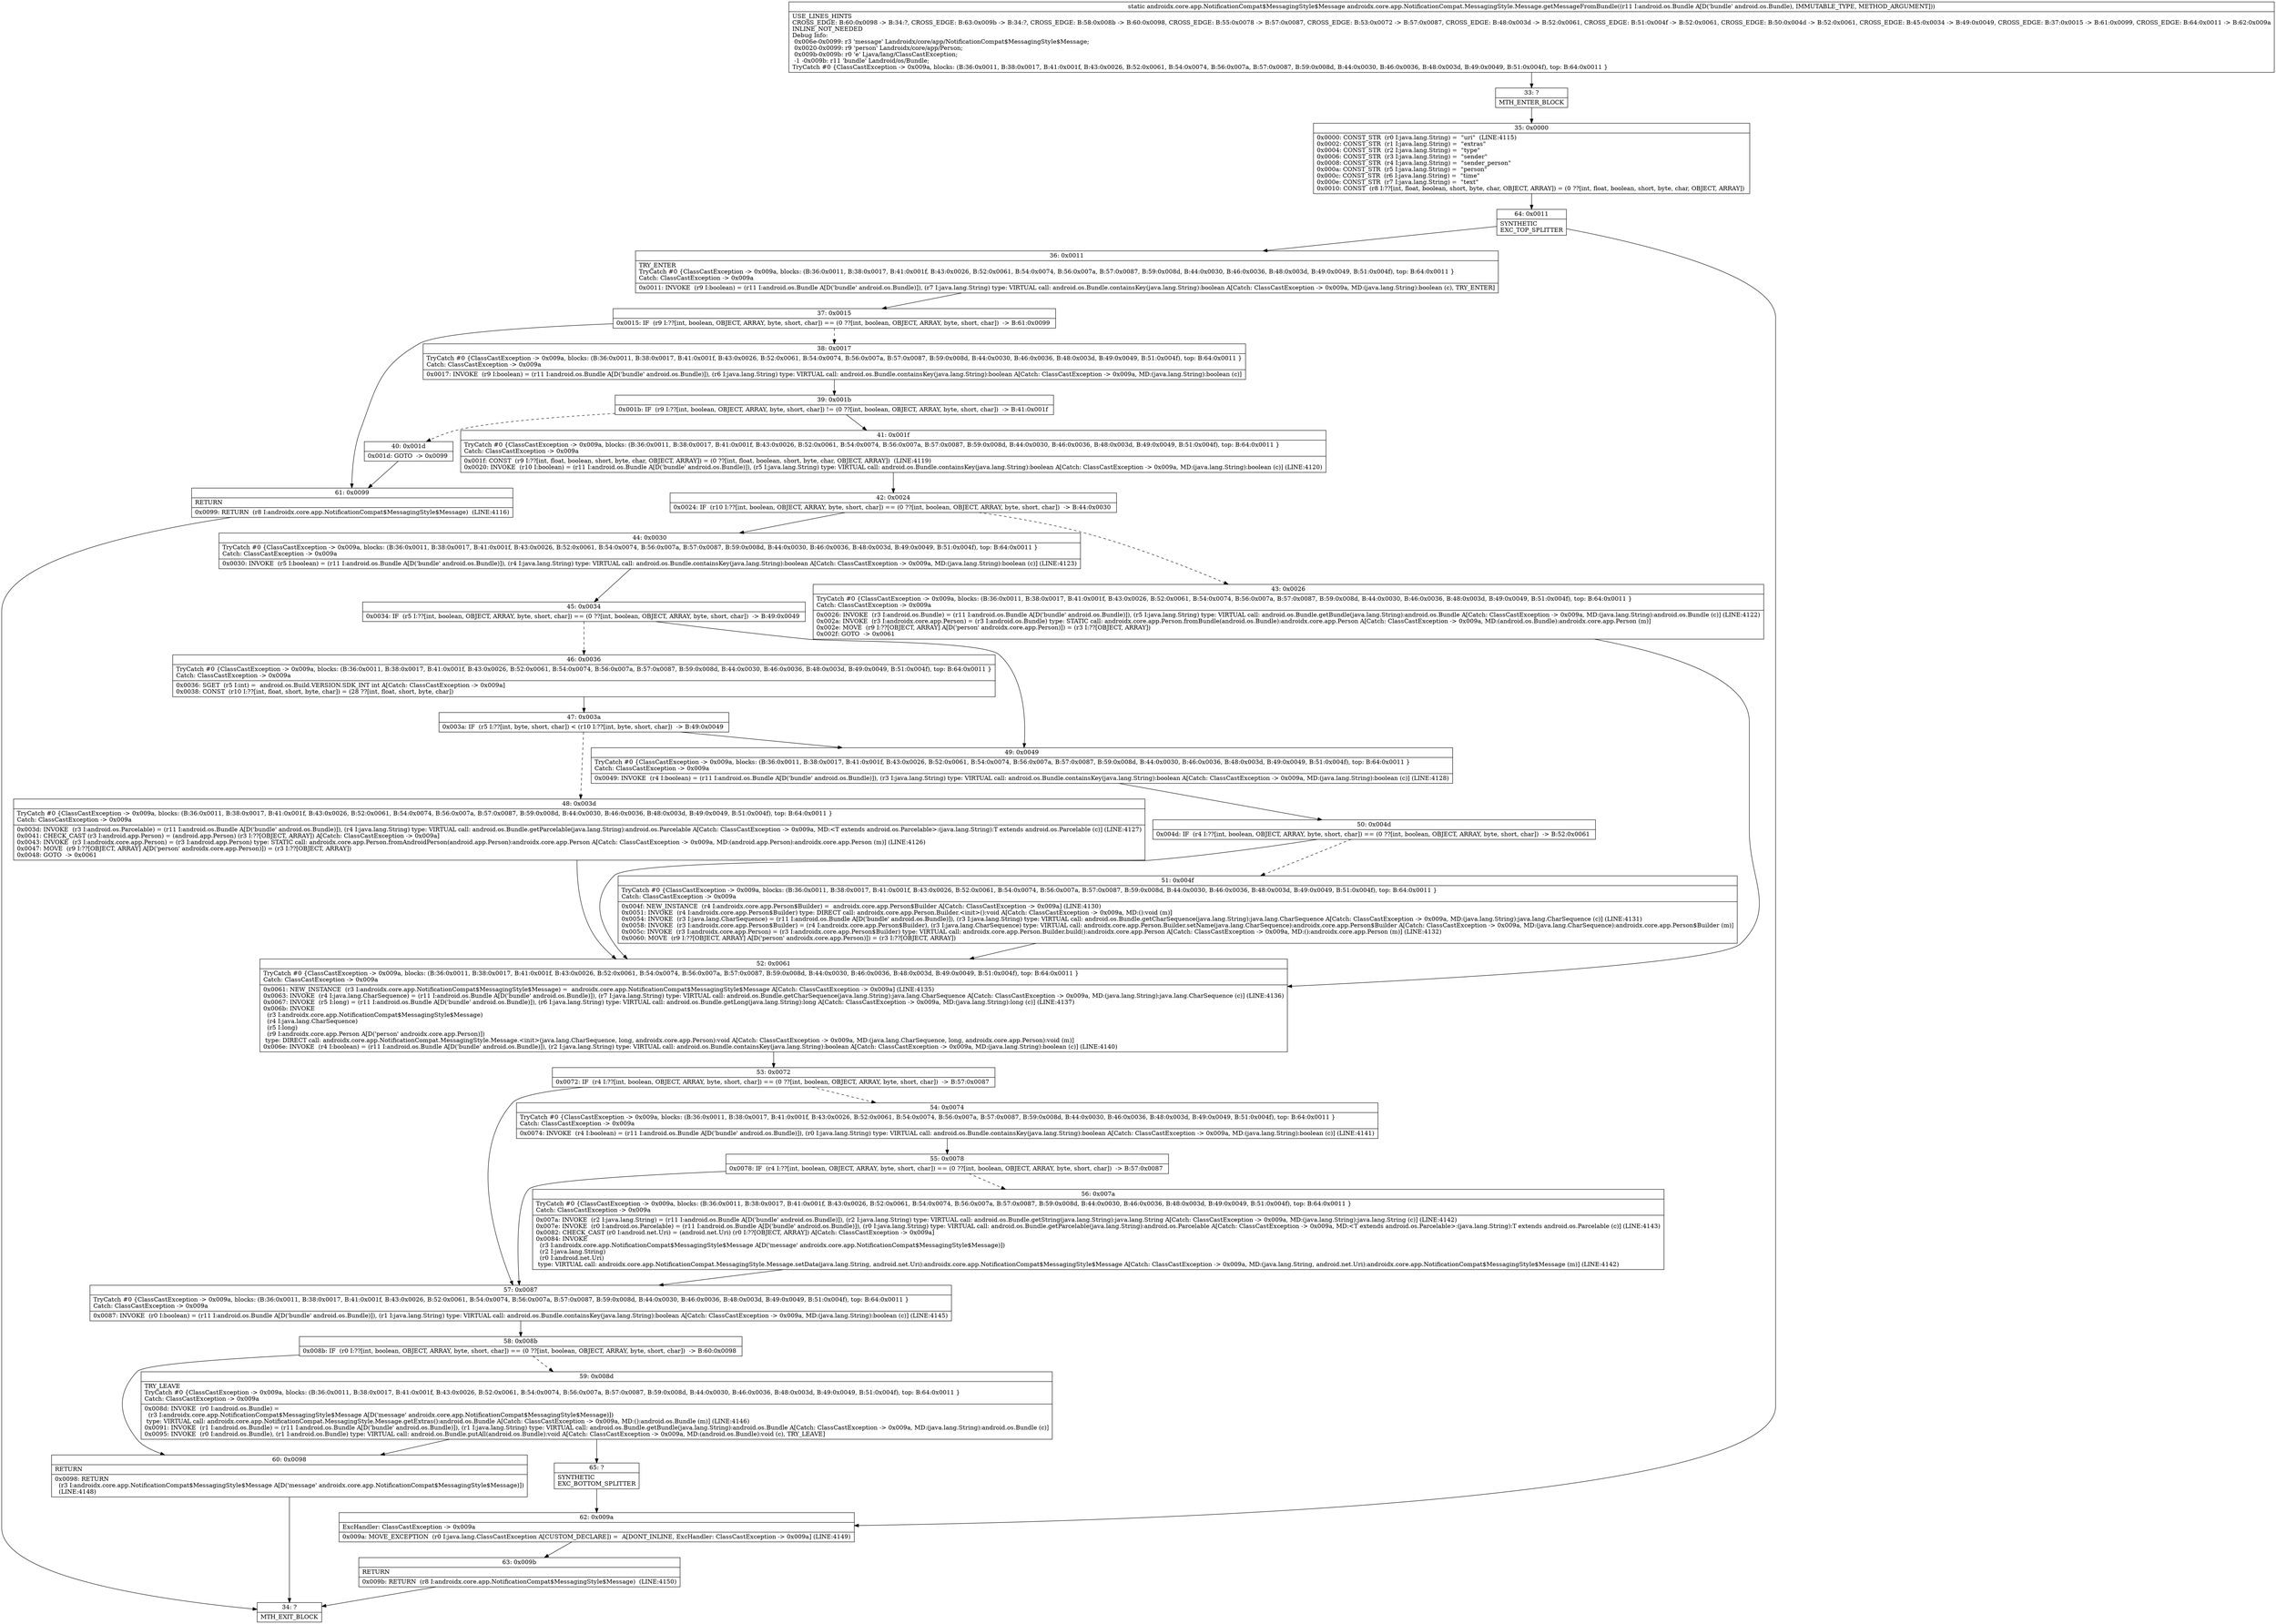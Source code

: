 digraph "CFG forandroidx.core.app.NotificationCompat.MessagingStyle.Message.getMessageFromBundle(Landroid\/os\/Bundle;)Landroidx\/core\/app\/NotificationCompat$MessagingStyle$Message;" {
Node_33 [shape=record,label="{33\:\ ?|MTH_ENTER_BLOCK\l}"];
Node_35 [shape=record,label="{35\:\ 0x0000|0x0000: CONST_STR  (r0 I:java.lang.String) =  \"uri\"  (LINE:4115)\l0x0002: CONST_STR  (r1 I:java.lang.String) =  \"extras\" \l0x0004: CONST_STR  (r2 I:java.lang.String) =  \"type\" \l0x0006: CONST_STR  (r3 I:java.lang.String) =  \"sender\" \l0x0008: CONST_STR  (r4 I:java.lang.String) =  \"sender_person\" \l0x000a: CONST_STR  (r5 I:java.lang.String) =  \"person\" \l0x000c: CONST_STR  (r6 I:java.lang.String) =  \"time\" \l0x000e: CONST_STR  (r7 I:java.lang.String) =  \"text\" \l0x0010: CONST  (r8 I:??[int, float, boolean, short, byte, char, OBJECT, ARRAY]) = (0 ??[int, float, boolean, short, byte, char, OBJECT, ARRAY]) \l}"];
Node_64 [shape=record,label="{64\:\ 0x0011|SYNTHETIC\lEXC_TOP_SPLITTER\l}"];
Node_36 [shape=record,label="{36\:\ 0x0011|TRY_ENTER\lTryCatch #0 \{ClassCastException \-\> 0x009a, blocks: (B:36:0x0011, B:38:0x0017, B:41:0x001f, B:43:0x0026, B:52:0x0061, B:54:0x0074, B:56:0x007a, B:57:0x0087, B:59:0x008d, B:44:0x0030, B:46:0x0036, B:48:0x003d, B:49:0x0049, B:51:0x004f), top: B:64:0x0011 \}\lCatch: ClassCastException \-\> 0x009a\l|0x0011: INVOKE  (r9 I:boolean) = (r11 I:android.os.Bundle A[D('bundle' android.os.Bundle)]), (r7 I:java.lang.String) type: VIRTUAL call: android.os.Bundle.containsKey(java.lang.String):boolean A[Catch: ClassCastException \-\> 0x009a, MD:(java.lang.String):boolean (c), TRY_ENTER]\l}"];
Node_37 [shape=record,label="{37\:\ 0x0015|0x0015: IF  (r9 I:??[int, boolean, OBJECT, ARRAY, byte, short, char]) == (0 ??[int, boolean, OBJECT, ARRAY, byte, short, char])  \-\> B:61:0x0099 \l}"];
Node_38 [shape=record,label="{38\:\ 0x0017|TryCatch #0 \{ClassCastException \-\> 0x009a, blocks: (B:36:0x0011, B:38:0x0017, B:41:0x001f, B:43:0x0026, B:52:0x0061, B:54:0x0074, B:56:0x007a, B:57:0x0087, B:59:0x008d, B:44:0x0030, B:46:0x0036, B:48:0x003d, B:49:0x0049, B:51:0x004f), top: B:64:0x0011 \}\lCatch: ClassCastException \-\> 0x009a\l|0x0017: INVOKE  (r9 I:boolean) = (r11 I:android.os.Bundle A[D('bundle' android.os.Bundle)]), (r6 I:java.lang.String) type: VIRTUAL call: android.os.Bundle.containsKey(java.lang.String):boolean A[Catch: ClassCastException \-\> 0x009a, MD:(java.lang.String):boolean (c)]\l}"];
Node_39 [shape=record,label="{39\:\ 0x001b|0x001b: IF  (r9 I:??[int, boolean, OBJECT, ARRAY, byte, short, char]) != (0 ??[int, boolean, OBJECT, ARRAY, byte, short, char])  \-\> B:41:0x001f \l}"];
Node_40 [shape=record,label="{40\:\ 0x001d|0x001d: GOTO  \-\> 0x0099 \l}"];
Node_41 [shape=record,label="{41\:\ 0x001f|TryCatch #0 \{ClassCastException \-\> 0x009a, blocks: (B:36:0x0011, B:38:0x0017, B:41:0x001f, B:43:0x0026, B:52:0x0061, B:54:0x0074, B:56:0x007a, B:57:0x0087, B:59:0x008d, B:44:0x0030, B:46:0x0036, B:48:0x003d, B:49:0x0049, B:51:0x004f), top: B:64:0x0011 \}\lCatch: ClassCastException \-\> 0x009a\l|0x001f: CONST  (r9 I:??[int, float, boolean, short, byte, char, OBJECT, ARRAY]) = (0 ??[int, float, boolean, short, byte, char, OBJECT, ARRAY])  (LINE:4119)\l0x0020: INVOKE  (r10 I:boolean) = (r11 I:android.os.Bundle A[D('bundle' android.os.Bundle)]), (r5 I:java.lang.String) type: VIRTUAL call: android.os.Bundle.containsKey(java.lang.String):boolean A[Catch: ClassCastException \-\> 0x009a, MD:(java.lang.String):boolean (c)] (LINE:4120)\l}"];
Node_42 [shape=record,label="{42\:\ 0x0024|0x0024: IF  (r10 I:??[int, boolean, OBJECT, ARRAY, byte, short, char]) == (0 ??[int, boolean, OBJECT, ARRAY, byte, short, char])  \-\> B:44:0x0030 \l}"];
Node_43 [shape=record,label="{43\:\ 0x0026|TryCatch #0 \{ClassCastException \-\> 0x009a, blocks: (B:36:0x0011, B:38:0x0017, B:41:0x001f, B:43:0x0026, B:52:0x0061, B:54:0x0074, B:56:0x007a, B:57:0x0087, B:59:0x008d, B:44:0x0030, B:46:0x0036, B:48:0x003d, B:49:0x0049, B:51:0x004f), top: B:64:0x0011 \}\lCatch: ClassCastException \-\> 0x009a\l|0x0026: INVOKE  (r3 I:android.os.Bundle) = (r11 I:android.os.Bundle A[D('bundle' android.os.Bundle)]), (r5 I:java.lang.String) type: VIRTUAL call: android.os.Bundle.getBundle(java.lang.String):android.os.Bundle A[Catch: ClassCastException \-\> 0x009a, MD:(java.lang.String):android.os.Bundle (c)] (LINE:4122)\l0x002a: INVOKE  (r3 I:androidx.core.app.Person) = (r3 I:android.os.Bundle) type: STATIC call: androidx.core.app.Person.fromBundle(android.os.Bundle):androidx.core.app.Person A[Catch: ClassCastException \-\> 0x009a, MD:(android.os.Bundle):androidx.core.app.Person (m)]\l0x002e: MOVE  (r9 I:??[OBJECT, ARRAY] A[D('person' androidx.core.app.Person)]) = (r3 I:??[OBJECT, ARRAY]) \l0x002f: GOTO  \-\> 0x0061 \l}"];
Node_52 [shape=record,label="{52\:\ 0x0061|TryCatch #0 \{ClassCastException \-\> 0x009a, blocks: (B:36:0x0011, B:38:0x0017, B:41:0x001f, B:43:0x0026, B:52:0x0061, B:54:0x0074, B:56:0x007a, B:57:0x0087, B:59:0x008d, B:44:0x0030, B:46:0x0036, B:48:0x003d, B:49:0x0049, B:51:0x004f), top: B:64:0x0011 \}\lCatch: ClassCastException \-\> 0x009a\l|0x0061: NEW_INSTANCE  (r3 I:androidx.core.app.NotificationCompat$MessagingStyle$Message) =  androidx.core.app.NotificationCompat$MessagingStyle$Message A[Catch: ClassCastException \-\> 0x009a] (LINE:4135)\l0x0063: INVOKE  (r4 I:java.lang.CharSequence) = (r11 I:android.os.Bundle A[D('bundle' android.os.Bundle)]), (r7 I:java.lang.String) type: VIRTUAL call: android.os.Bundle.getCharSequence(java.lang.String):java.lang.CharSequence A[Catch: ClassCastException \-\> 0x009a, MD:(java.lang.String):java.lang.CharSequence (c)] (LINE:4136)\l0x0067: INVOKE  (r5 I:long) = (r11 I:android.os.Bundle A[D('bundle' android.os.Bundle)]), (r6 I:java.lang.String) type: VIRTUAL call: android.os.Bundle.getLong(java.lang.String):long A[Catch: ClassCastException \-\> 0x009a, MD:(java.lang.String):long (c)] (LINE:4137)\l0x006b: INVOKE  \l  (r3 I:androidx.core.app.NotificationCompat$MessagingStyle$Message)\l  (r4 I:java.lang.CharSequence)\l  (r5 I:long)\l  (r9 I:androidx.core.app.Person A[D('person' androidx.core.app.Person)])\l type: DIRECT call: androidx.core.app.NotificationCompat.MessagingStyle.Message.\<init\>(java.lang.CharSequence, long, androidx.core.app.Person):void A[Catch: ClassCastException \-\> 0x009a, MD:(java.lang.CharSequence, long, androidx.core.app.Person):void (m)]\l0x006e: INVOKE  (r4 I:boolean) = (r11 I:android.os.Bundle A[D('bundle' android.os.Bundle)]), (r2 I:java.lang.String) type: VIRTUAL call: android.os.Bundle.containsKey(java.lang.String):boolean A[Catch: ClassCastException \-\> 0x009a, MD:(java.lang.String):boolean (c)] (LINE:4140)\l}"];
Node_53 [shape=record,label="{53\:\ 0x0072|0x0072: IF  (r4 I:??[int, boolean, OBJECT, ARRAY, byte, short, char]) == (0 ??[int, boolean, OBJECT, ARRAY, byte, short, char])  \-\> B:57:0x0087 \l}"];
Node_54 [shape=record,label="{54\:\ 0x0074|TryCatch #0 \{ClassCastException \-\> 0x009a, blocks: (B:36:0x0011, B:38:0x0017, B:41:0x001f, B:43:0x0026, B:52:0x0061, B:54:0x0074, B:56:0x007a, B:57:0x0087, B:59:0x008d, B:44:0x0030, B:46:0x0036, B:48:0x003d, B:49:0x0049, B:51:0x004f), top: B:64:0x0011 \}\lCatch: ClassCastException \-\> 0x009a\l|0x0074: INVOKE  (r4 I:boolean) = (r11 I:android.os.Bundle A[D('bundle' android.os.Bundle)]), (r0 I:java.lang.String) type: VIRTUAL call: android.os.Bundle.containsKey(java.lang.String):boolean A[Catch: ClassCastException \-\> 0x009a, MD:(java.lang.String):boolean (c)] (LINE:4141)\l}"];
Node_55 [shape=record,label="{55\:\ 0x0078|0x0078: IF  (r4 I:??[int, boolean, OBJECT, ARRAY, byte, short, char]) == (0 ??[int, boolean, OBJECT, ARRAY, byte, short, char])  \-\> B:57:0x0087 \l}"];
Node_56 [shape=record,label="{56\:\ 0x007a|TryCatch #0 \{ClassCastException \-\> 0x009a, blocks: (B:36:0x0011, B:38:0x0017, B:41:0x001f, B:43:0x0026, B:52:0x0061, B:54:0x0074, B:56:0x007a, B:57:0x0087, B:59:0x008d, B:44:0x0030, B:46:0x0036, B:48:0x003d, B:49:0x0049, B:51:0x004f), top: B:64:0x0011 \}\lCatch: ClassCastException \-\> 0x009a\l|0x007a: INVOKE  (r2 I:java.lang.String) = (r11 I:android.os.Bundle A[D('bundle' android.os.Bundle)]), (r2 I:java.lang.String) type: VIRTUAL call: android.os.Bundle.getString(java.lang.String):java.lang.String A[Catch: ClassCastException \-\> 0x009a, MD:(java.lang.String):java.lang.String (c)] (LINE:4142)\l0x007e: INVOKE  (r0 I:android.os.Parcelable) = (r11 I:android.os.Bundle A[D('bundle' android.os.Bundle)]), (r0 I:java.lang.String) type: VIRTUAL call: android.os.Bundle.getParcelable(java.lang.String):android.os.Parcelable A[Catch: ClassCastException \-\> 0x009a, MD:\<T extends android.os.Parcelable\>:(java.lang.String):T extends android.os.Parcelable (c)] (LINE:4143)\l0x0082: CHECK_CAST (r0 I:android.net.Uri) = (android.net.Uri) (r0 I:??[OBJECT, ARRAY]) A[Catch: ClassCastException \-\> 0x009a]\l0x0084: INVOKE  \l  (r3 I:androidx.core.app.NotificationCompat$MessagingStyle$Message A[D('message' androidx.core.app.NotificationCompat$MessagingStyle$Message)])\l  (r2 I:java.lang.String)\l  (r0 I:android.net.Uri)\l type: VIRTUAL call: androidx.core.app.NotificationCompat.MessagingStyle.Message.setData(java.lang.String, android.net.Uri):androidx.core.app.NotificationCompat$MessagingStyle$Message A[Catch: ClassCastException \-\> 0x009a, MD:(java.lang.String, android.net.Uri):androidx.core.app.NotificationCompat$MessagingStyle$Message (m)] (LINE:4142)\l}"];
Node_57 [shape=record,label="{57\:\ 0x0087|TryCatch #0 \{ClassCastException \-\> 0x009a, blocks: (B:36:0x0011, B:38:0x0017, B:41:0x001f, B:43:0x0026, B:52:0x0061, B:54:0x0074, B:56:0x007a, B:57:0x0087, B:59:0x008d, B:44:0x0030, B:46:0x0036, B:48:0x003d, B:49:0x0049, B:51:0x004f), top: B:64:0x0011 \}\lCatch: ClassCastException \-\> 0x009a\l|0x0087: INVOKE  (r0 I:boolean) = (r11 I:android.os.Bundle A[D('bundle' android.os.Bundle)]), (r1 I:java.lang.String) type: VIRTUAL call: android.os.Bundle.containsKey(java.lang.String):boolean A[Catch: ClassCastException \-\> 0x009a, MD:(java.lang.String):boolean (c)] (LINE:4145)\l}"];
Node_58 [shape=record,label="{58\:\ 0x008b|0x008b: IF  (r0 I:??[int, boolean, OBJECT, ARRAY, byte, short, char]) == (0 ??[int, boolean, OBJECT, ARRAY, byte, short, char])  \-\> B:60:0x0098 \l}"];
Node_59 [shape=record,label="{59\:\ 0x008d|TRY_LEAVE\lTryCatch #0 \{ClassCastException \-\> 0x009a, blocks: (B:36:0x0011, B:38:0x0017, B:41:0x001f, B:43:0x0026, B:52:0x0061, B:54:0x0074, B:56:0x007a, B:57:0x0087, B:59:0x008d, B:44:0x0030, B:46:0x0036, B:48:0x003d, B:49:0x0049, B:51:0x004f), top: B:64:0x0011 \}\lCatch: ClassCastException \-\> 0x009a\l|0x008d: INVOKE  (r0 I:android.os.Bundle) = \l  (r3 I:androidx.core.app.NotificationCompat$MessagingStyle$Message A[D('message' androidx.core.app.NotificationCompat$MessagingStyle$Message)])\l type: VIRTUAL call: androidx.core.app.NotificationCompat.MessagingStyle.Message.getExtras():android.os.Bundle A[Catch: ClassCastException \-\> 0x009a, MD:():android.os.Bundle (m)] (LINE:4146)\l0x0091: INVOKE  (r1 I:android.os.Bundle) = (r11 I:android.os.Bundle A[D('bundle' android.os.Bundle)]), (r1 I:java.lang.String) type: VIRTUAL call: android.os.Bundle.getBundle(java.lang.String):android.os.Bundle A[Catch: ClassCastException \-\> 0x009a, MD:(java.lang.String):android.os.Bundle (c)]\l0x0095: INVOKE  (r0 I:android.os.Bundle), (r1 I:android.os.Bundle) type: VIRTUAL call: android.os.Bundle.putAll(android.os.Bundle):void A[Catch: ClassCastException \-\> 0x009a, MD:(android.os.Bundle):void (c), TRY_LEAVE]\l}"];
Node_65 [shape=record,label="{65\:\ ?|SYNTHETIC\lEXC_BOTTOM_SPLITTER\l}"];
Node_60 [shape=record,label="{60\:\ 0x0098|RETURN\l|0x0098: RETURN  \l  (r3 I:androidx.core.app.NotificationCompat$MessagingStyle$Message A[D('message' androidx.core.app.NotificationCompat$MessagingStyle$Message)])\l  (LINE:4148)\l}"];
Node_34 [shape=record,label="{34\:\ ?|MTH_EXIT_BLOCK\l}"];
Node_44 [shape=record,label="{44\:\ 0x0030|TryCatch #0 \{ClassCastException \-\> 0x009a, blocks: (B:36:0x0011, B:38:0x0017, B:41:0x001f, B:43:0x0026, B:52:0x0061, B:54:0x0074, B:56:0x007a, B:57:0x0087, B:59:0x008d, B:44:0x0030, B:46:0x0036, B:48:0x003d, B:49:0x0049, B:51:0x004f), top: B:64:0x0011 \}\lCatch: ClassCastException \-\> 0x009a\l|0x0030: INVOKE  (r5 I:boolean) = (r11 I:android.os.Bundle A[D('bundle' android.os.Bundle)]), (r4 I:java.lang.String) type: VIRTUAL call: android.os.Bundle.containsKey(java.lang.String):boolean A[Catch: ClassCastException \-\> 0x009a, MD:(java.lang.String):boolean (c)] (LINE:4123)\l}"];
Node_45 [shape=record,label="{45\:\ 0x0034|0x0034: IF  (r5 I:??[int, boolean, OBJECT, ARRAY, byte, short, char]) == (0 ??[int, boolean, OBJECT, ARRAY, byte, short, char])  \-\> B:49:0x0049 \l}"];
Node_46 [shape=record,label="{46\:\ 0x0036|TryCatch #0 \{ClassCastException \-\> 0x009a, blocks: (B:36:0x0011, B:38:0x0017, B:41:0x001f, B:43:0x0026, B:52:0x0061, B:54:0x0074, B:56:0x007a, B:57:0x0087, B:59:0x008d, B:44:0x0030, B:46:0x0036, B:48:0x003d, B:49:0x0049, B:51:0x004f), top: B:64:0x0011 \}\lCatch: ClassCastException \-\> 0x009a\l|0x0036: SGET  (r5 I:int) =  android.os.Build.VERSION.SDK_INT int A[Catch: ClassCastException \-\> 0x009a]\l0x0038: CONST  (r10 I:??[int, float, short, byte, char]) = (28 ??[int, float, short, byte, char]) \l}"];
Node_47 [shape=record,label="{47\:\ 0x003a|0x003a: IF  (r5 I:??[int, byte, short, char]) \< (r10 I:??[int, byte, short, char])  \-\> B:49:0x0049 \l}"];
Node_48 [shape=record,label="{48\:\ 0x003d|TryCatch #0 \{ClassCastException \-\> 0x009a, blocks: (B:36:0x0011, B:38:0x0017, B:41:0x001f, B:43:0x0026, B:52:0x0061, B:54:0x0074, B:56:0x007a, B:57:0x0087, B:59:0x008d, B:44:0x0030, B:46:0x0036, B:48:0x003d, B:49:0x0049, B:51:0x004f), top: B:64:0x0011 \}\lCatch: ClassCastException \-\> 0x009a\l|0x003d: INVOKE  (r3 I:android.os.Parcelable) = (r11 I:android.os.Bundle A[D('bundle' android.os.Bundle)]), (r4 I:java.lang.String) type: VIRTUAL call: android.os.Bundle.getParcelable(java.lang.String):android.os.Parcelable A[Catch: ClassCastException \-\> 0x009a, MD:\<T extends android.os.Parcelable\>:(java.lang.String):T extends android.os.Parcelable (c)] (LINE:4127)\l0x0041: CHECK_CAST (r3 I:android.app.Person) = (android.app.Person) (r3 I:??[OBJECT, ARRAY]) A[Catch: ClassCastException \-\> 0x009a]\l0x0043: INVOKE  (r3 I:androidx.core.app.Person) = (r3 I:android.app.Person) type: STATIC call: androidx.core.app.Person.fromAndroidPerson(android.app.Person):androidx.core.app.Person A[Catch: ClassCastException \-\> 0x009a, MD:(android.app.Person):androidx.core.app.Person (m)] (LINE:4126)\l0x0047: MOVE  (r9 I:??[OBJECT, ARRAY] A[D('person' androidx.core.app.Person)]) = (r3 I:??[OBJECT, ARRAY]) \l0x0048: GOTO  \-\> 0x0061 \l}"];
Node_49 [shape=record,label="{49\:\ 0x0049|TryCatch #0 \{ClassCastException \-\> 0x009a, blocks: (B:36:0x0011, B:38:0x0017, B:41:0x001f, B:43:0x0026, B:52:0x0061, B:54:0x0074, B:56:0x007a, B:57:0x0087, B:59:0x008d, B:44:0x0030, B:46:0x0036, B:48:0x003d, B:49:0x0049, B:51:0x004f), top: B:64:0x0011 \}\lCatch: ClassCastException \-\> 0x009a\l|0x0049: INVOKE  (r4 I:boolean) = (r11 I:android.os.Bundle A[D('bundle' android.os.Bundle)]), (r3 I:java.lang.String) type: VIRTUAL call: android.os.Bundle.containsKey(java.lang.String):boolean A[Catch: ClassCastException \-\> 0x009a, MD:(java.lang.String):boolean (c)] (LINE:4128)\l}"];
Node_50 [shape=record,label="{50\:\ 0x004d|0x004d: IF  (r4 I:??[int, boolean, OBJECT, ARRAY, byte, short, char]) == (0 ??[int, boolean, OBJECT, ARRAY, byte, short, char])  \-\> B:52:0x0061 \l}"];
Node_51 [shape=record,label="{51\:\ 0x004f|TryCatch #0 \{ClassCastException \-\> 0x009a, blocks: (B:36:0x0011, B:38:0x0017, B:41:0x001f, B:43:0x0026, B:52:0x0061, B:54:0x0074, B:56:0x007a, B:57:0x0087, B:59:0x008d, B:44:0x0030, B:46:0x0036, B:48:0x003d, B:49:0x0049, B:51:0x004f), top: B:64:0x0011 \}\lCatch: ClassCastException \-\> 0x009a\l|0x004f: NEW_INSTANCE  (r4 I:androidx.core.app.Person$Builder) =  androidx.core.app.Person$Builder A[Catch: ClassCastException \-\> 0x009a] (LINE:4130)\l0x0051: INVOKE  (r4 I:androidx.core.app.Person$Builder) type: DIRECT call: androidx.core.app.Person.Builder.\<init\>():void A[Catch: ClassCastException \-\> 0x009a, MD:():void (m)]\l0x0054: INVOKE  (r3 I:java.lang.CharSequence) = (r11 I:android.os.Bundle A[D('bundle' android.os.Bundle)]), (r3 I:java.lang.String) type: VIRTUAL call: android.os.Bundle.getCharSequence(java.lang.String):java.lang.CharSequence A[Catch: ClassCastException \-\> 0x009a, MD:(java.lang.String):java.lang.CharSequence (c)] (LINE:4131)\l0x0058: INVOKE  (r3 I:androidx.core.app.Person$Builder) = (r4 I:androidx.core.app.Person$Builder), (r3 I:java.lang.CharSequence) type: VIRTUAL call: androidx.core.app.Person.Builder.setName(java.lang.CharSequence):androidx.core.app.Person$Builder A[Catch: ClassCastException \-\> 0x009a, MD:(java.lang.CharSequence):androidx.core.app.Person$Builder (m)]\l0x005c: INVOKE  (r3 I:androidx.core.app.Person) = (r3 I:androidx.core.app.Person$Builder) type: VIRTUAL call: androidx.core.app.Person.Builder.build():androidx.core.app.Person A[Catch: ClassCastException \-\> 0x009a, MD:():androidx.core.app.Person (m)] (LINE:4132)\l0x0060: MOVE  (r9 I:??[OBJECT, ARRAY] A[D('person' androidx.core.app.Person)]) = (r3 I:??[OBJECT, ARRAY]) \l}"];
Node_61 [shape=record,label="{61\:\ 0x0099|RETURN\l|0x0099: RETURN  (r8 I:androidx.core.app.NotificationCompat$MessagingStyle$Message)  (LINE:4116)\l}"];
Node_62 [shape=record,label="{62\:\ 0x009a|ExcHandler: ClassCastException \-\> 0x009a\l|0x009a: MOVE_EXCEPTION  (r0 I:java.lang.ClassCastException A[CUSTOM_DECLARE]) =  A[DONT_INLINE, ExcHandler: ClassCastException \-\> 0x009a] (LINE:4149)\l}"];
Node_63 [shape=record,label="{63\:\ 0x009b|RETURN\l|0x009b: RETURN  (r8 I:androidx.core.app.NotificationCompat$MessagingStyle$Message)  (LINE:4150)\l}"];
MethodNode[shape=record,label="{static androidx.core.app.NotificationCompat$MessagingStyle$Message androidx.core.app.NotificationCompat.MessagingStyle.Message.getMessageFromBundle((r11 I:android.os.Bundle A[D('bundle' android.os.Bundle), IMMUTABLE_TYPE, METHOD_ARGUMENT]))  | USE_LINES_HINTS\lCROSS_EDGE: B:60:0x0098 \-\> B:34:?, CROSS_EDGE: B:63:0x009b \-\> B:34:?, CROSS_EDGE: B:58:0x008b \-\> B:60:0x0098, CROSS_EDGE: B:55:0x0078 \-\> B:57:0x0087, CROSS_EDGE: B:53:0x0072 \-\> B:57:0x0087, CROSS_EDGE: B:48:0x003d \-\> B:52:0x0061, CROSS_EDGE: B:51:0x004f \-\> B:52:0x0061, CROSS_EDGE: B:50:0x004d \-\> B:52:0x0061, CROSS_EDGE: B:45:0x0034 \-\> B:49:0x0049, CROSS_EDGE: B:37:0x0015 \-\> B:61:0x0099, CROSS_EDGE: B:64:0x0011 \-\> B:62:0x009a\lINLINE_NOT_NEEDED\lDebug Info:\l  0x006e\-0x0099: r3 'message' Landroidx\/core\/app\/NotificationCompat$MessagingStyle$Message;\l  0x0020\-0x0099: r9 'person' Landroidx\/core\/app\/Person;\l  0x009b\-0x009b: r0 'e' Ljava\/lang\/ClassCastException;\l  \-1 \-0x009b: r11 'bundle' Landroid\/os\/Bundle;\lTryCatch #0 \{ClassCastException \-\> 0x009a, blocks: (B:36:0x0011, B:38:0x0017, B:41:0x001f, B:43:0x0026, B:52:0x0061, B:54:0x0074, B:56:0x007a, B:57:0x0087, B:59:0x008d, B:44:0x0030, B:46:0x0036, B:48:0x003d, B:49:0x0049, B:51:0x004f), top: B:64:0x0011 \}\l}"];
MethodNode -> Node_33;Node_33 -> Node_35;
Node_35 -> Node_64;
Node_64 -> Node_36;
Node_64 -> Node_62;
Node_36 -> Node_37;
Node_37 -> Node_38[style=dashed];
Node_37 -> Node_61;
Node_38 -> Node_39;
Node_39 -> Node_40[style=dashed];
Node_39 -> Node_41;
Node_40 -> Node_61;
Node_41 -> Node_42;
Node_42 -> Node_43[style=dashed];
Node_42 -> Node_44;
Node_43 -> Node_52;
Node_52 -> Node_53;
Node_53 -> Node_54[style=dashed];
Node_53 -> Node_57;
Node_54 -> Node_55;
Node_55 -> Node_56[style=dashed];
Node_55 -> Node_57;
Node_56 -> Node_57;
Node_57 -> Node_58;
Node_58 -> Node_59[style=dashed];
Node_58 -> Node_60;
Node_59 -> Node_60;
Node_59 -> Node_65;
Node_65 -> Node_62;
Node_60 -> Node_34;
Node_44 -> Node_45;
Node_45 -> Node_46[style=dashed];
Node_45 -> Node_49;
Node_46 -> Node_47;
Node_47 -> Node_48[style=dashed];
Node_47 -> Node_49;
Node_48 -> Node_52;
Node_49 -> Node_50;
Node_50 -> Node_51[style=dashed];
Node_50 -> Node_52;
Node_51 -> Node_52;
Node_61 -> Node_34;
Node_62 -> Node_63;
Node_63 -> Node_34;
}

